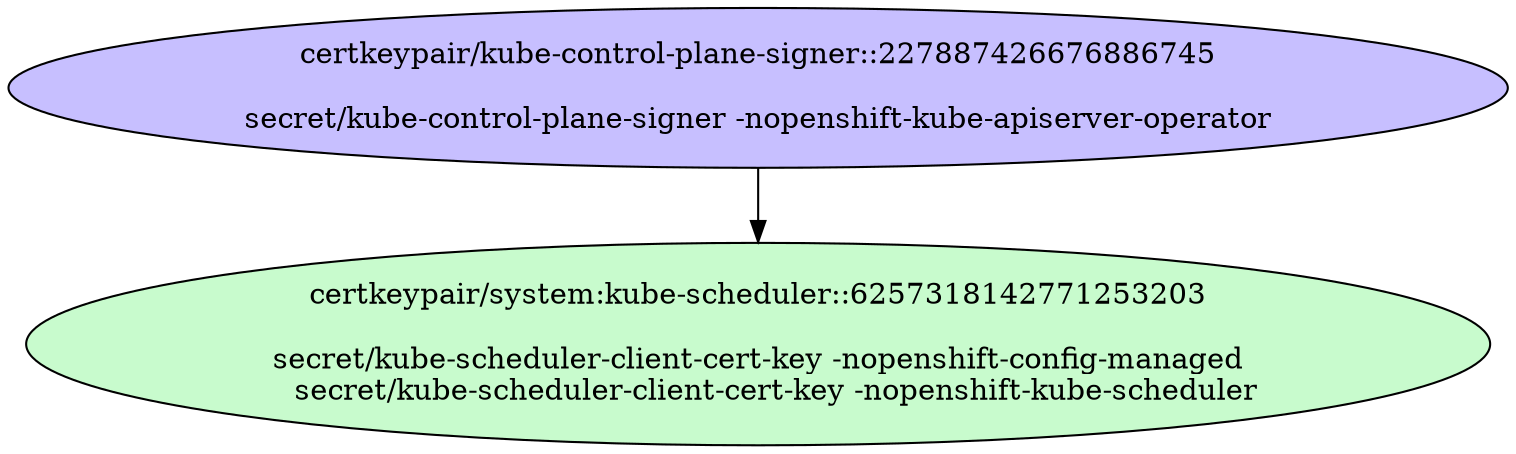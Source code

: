 digraph "Local Certificate" {
  // Node definitions.
  1 [
    label="certkeypair/kube-control-plane-signer::227887426676886745\n\nsecret/kube-control-plane-signer -nopenshift-kube-apiserver-operator\n"
    style=filled
    fillcolor="#c7bfff"
  ];
  4 [
    label="certkeypair/system:kube-scheduler::6257318142771253203\n\nsecret/kube-scheduler-client-cert-key -nopenshift-config-managed\n    secret/kube-scheduler-client-cert-key -nopenshift-kube-scheduler\n"
    style=filled
    fillcolor="#c8fbcd"
  ];

  // Edge definitions.
  1 -> 4;
}